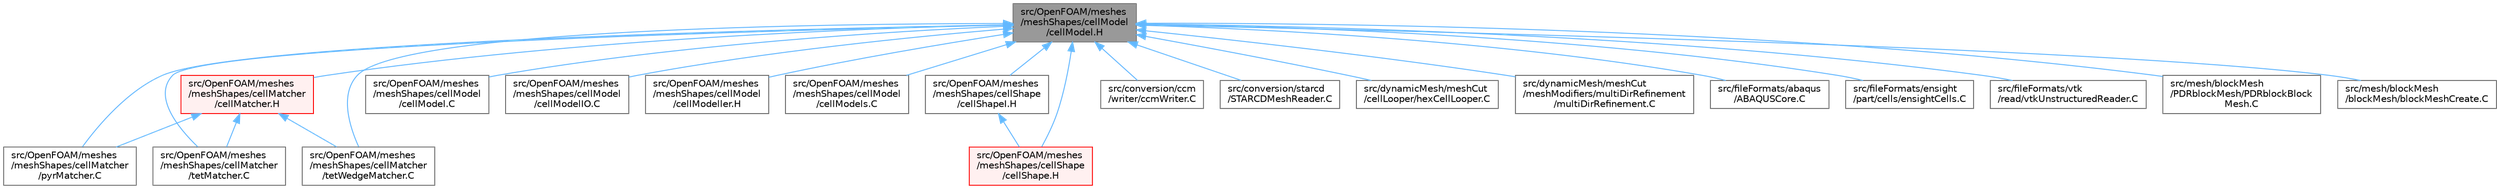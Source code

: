 digraph "src/OpenFOAM/meshes/meshShapes/cellModel/cellModel.H"
{
 // LATEX_PDF_SIZE
  bgcolor="transparent";
  edge [fontname=Helvetica,fontsize=10,labelfontname=Helvetica,labelfontsize=10];
  node [fontname=Helvetica,fontsize=10,shape=box,height=0.2,width=0.4];
  Node1 [id="Node000001",label="src/OpenFOAM/meshes\l/meshShapes/cellModel\l/cellModel.H",height=0.2,width=0.4,color="gray40", fillcolor="grey60", style="filled", fontcolor="black",tooltip=" "];
  Node1 -> Node2 [id="edge1_Node000001_Node000002",dir="back",color="steelblue1",style="solid",tooltip=" "];
  Node2 [id="Node000002",label="src/OpenFOAM/meshes\l/meshShapes/cellMatcher\l/cellMatcher.H",height=0.2,width=0.4,color="red", fillcolor="#FFF0F0", style="filled",URL="$cellMatcher_8H.html",tooltip=" "];
  Node2 -> Node20 [id="edge2_Node000002_Node000020",dir="back",color="steelblue1",style="solid",tooltip=" "];
  Node20 [id="Node000020",label="src/OpenFOAM/meshes\l/meshShapes/cellMatcher\l/pyrMatcher.C",height=0.2,width=0.4,color="grey40", fillcolor="white", style="filled",URL="$pyrMatcher_8C.html",tooltip=" "];
  Node2 -> Node22 [id="edge3_Node000002_Node000022",dir="back",color="steelblue1",style="solid",tooltip=" "];
  Node22 [id="Node000022",label="src/OpenFOAM/meshes\l/meshShapes/cellMatcher\l/tetMatcher.C",height=0.2,width=0.4,color="grey40", fillcolor="white", style="filled",URL="$tetMatcher_8C.html",tooltip=" "];
  Node2 -> Node27 [id="edge4_Node000002_Node000027",dir="back",color="steelblue1",style="solid",tooltip=" "];
  Node27 [id="Node000027",label="src/OpenFOAM/meshes\l/meshShapes/cellMatcher\l/tetWedgeMatcher.C",height=0.2,width=0.4,color="grey40", fillcolor="white", style="filled",URL="$tetWedgeMatcher_8C.html",tooltip=" "];
  Node1 -> Node20 [id="edge5_Node000001_Node000020",dir="back",color="steelblue1",style="solid",tooltip=" "];
  Node1 -> Node22 [id="edge6_Node000001_Node000022",dir="back",color="steelblue1",style="solid",tooltip=" "];
  Node1 -> Node27 [id="edge7_Node000001_Node000027",dir="back",color="steelblue1",style="solid",tooltip=" "];
  Node1 -> Node31 [id="edge8_Node000001_Node000031",dir="back",color="steelblue1",style="solid",tooltip=" "];
  Node31 [id="Node000031",label="src/OpenFOAM/meshes\l/meshShapes/cellModel\l/cellModel.C",height=0.2,width=0.4,color="grey40", fillcolor="white", style="filled",URL="$cellModel_8C.html",tooltip=" "];
  Node1 -> Node32 [id="edge9_Node000001_Node000032",dir="back",color="steelblue1",style="solid",tooltip=" "];
  Node32 [id="Node000032",label="src/OpenFOAM/meshes\l/meshShapes/cellModel\l/cellModelIO.C",height=0.2,width=0.4,color="grey40", fillcolor="white", style="filled",URL="$cellModelIO_8C.html",tooltip=" "];
  Node1 -> Node33 [id="edge10_Node000001_Node000033",dir="back",color="steelblue1",style="solid",tooltip=" "];
  Node33 [id="Node000033",label="src/OpenFOAM/meshes\l/meshShapes/cellModel\l/cellModeller.H",height=0.2,width=0.4,color="grey40", fillcolor="white", style="filled",URL="$cellModeller_8H.html",tooltip=" "];
  Node1 -> Node34 [id="edge11_Node000001_Node000034",dir="back",color="steelblue1",style="solid",tooltip=" "];
  Node34 [id="Node000034",label="src/OpenFOAM/meshes\l/meshShapes/cellModel\l/cellModels.C",height=0.2,width=0.4,color="grey40", fillcolor="white", style="filled",URL="$cellModels_8C.html",tooltip=" "];
  Node1 -> Node35 [id="edge12_Node000001_Node000035",dir="back",color="steelblue1",style="solid",tooltip=" "];
  Node35 [id="Node000035",label="src/OpenFOAM/meshes\l/meshShapes/cellShape\l/cellShape.H",height=0.2,width=0.4,color="red", fillcolor="#FFF0F0", style="filled",URL="$cellShape_8H.html",tooltip=" "];
  Node1 -> Node3833 [id="edge13_Node000001_Node003833",dir="back",color="steelblue1",style="solid",tooltip=" "];
  Node3833 [id="Node003833",label="src/OpenFOAM/meshes\l/meshShapes/cellShape\l/cellShapeI.H",height=0.2,width=0.4,color="grey40", fillcolor="white", style="filled",URL="$cellShapeI_8H.html",tooltip=" "];
  Node3833 -> Node35 [id="edge14_Node003833_Node000035",dir="back",color="steelblue1",style="solid",tooltip=" "];
  Node1 -> Node1009 [id="edge15_Node000001_Node001009",dir="back",color="steelblue1",style="solid",tooltip=" "];
  Node1009 [id="Node001009",label="src/conversion/ccm\l/writer/ccmWriter.C",height=0.2,width=0.4,color="grey40", fillcolor="white", style="filled",URL="$ccmWriter_8C.html",tooltip=" "];
  Node1 -> Node1006 [id="edge16_Node000001_Node001006",dir="back",color="steelblue1",style="solid",tooltip=" "];
  Node1006 [id="Node001006",label="src/conversion/starcd\l/STARCDMeshReader.C",height=0.2,width=0.4,color="grey40", fillcolor="white", style="filled",URL="$STARCDMeshReader_8C.html",tooltip=" "];
  Node1 -> Node1034 [id="edge17_Node000001_Node001034",dir="back",color="steelblue1",style="solid",tooltip=" "];
  Node1034 [id="Node001034",label="src/dynamicMesh/meshCut\l/cellLooper/hexCellLooper.C",height=0.2,width=0.4,color="grey40", fillcolor="white", style="filled",URL="$hexCellLooper_8C.html",tooltip=" "];
  Node1 -> Node1044 [id="edge18_Node000001_Node001044",dir="back",color="steelblue1",style="solid",tooltip=" "];
  Node1044 [id="Node001044",label="src/dynamicMesh/meshCut\l/meshModifiers/multiDirRefinement\l/multiDirRefinement.C",height=0.2,width=0.4,color="grey40", fillcolor="white", style="filled",URL="$multiDirRefinement_8C.html",tooltip=" "];
  Node1 -> Node3834 [id="edge19_Node000001_Node003834",dir="back",color="steelblue1",style="solid",tooltip=" "];
  Node3834 [id="Node003834",label="src/fileFormats/abaqus\l/ABAQUSCore.C",height=0.2,width=0.4,color="grey40", fillcolor="white", style="filled",URL="$ABAQUSCore_8C.html",tooltip=" "];
  Node1 -> Node1110 [id="edge20_Node000001_Node001110",dir="back",color="steelblue1",style="solid",tooltip=" "];
  Node1110 [id="Node001110",label="src/fileFormats/ensight\l/part/cells/ensightCells.C",height=0.2,width=0.4,color="grey40", fillcolor="white", style="filled",URL="$ensightCells_8C.html",tooltip=" "];
  Node1 -> Node3817 [id="edge21_Node000001_Node003817",dir="back",color="steelblue1",style="solid",tooltip=" "];
  Node3817 [id="Node003817",label="src/fileFormats/vtk\l/read/vtkUnstructuredReader.C",height=0.2,width=0.4,color="grey40", fillcolor="white", style="filled",URL="$vtkUnstructuredReader_8C.html",tooltip=" "];
  Node1 -> Node3535 [id="edge22_Node000001_Node003535",dir="back",color="steelblue1",style="solid",tooltip=" "];
  Node3535 [id="Node003535",label="src/mesh/blockMesh\l/PDRblockMesh/PDRblockBlock\lMesh.C",height=0.2,width=0.4,color="grey40", fillcolor="white", style="filled",URL="$PDRblockBlockMesh_8C.html",tooltip=" "];
  Node1 -> Node3540 [id="edge23_Node000001_Node003540",dir="back",color="steelblue1",style="solid",tooltip=" "];
  Node3540 [id="Node003540",label="src/mesh/blockMesh\l/blockMesh/blockMeshCreate.C",height=0.2,width=0.4,color="grey40", fillcolor="white", style="filled",URL="$blockMeshCreate_8C.html",tooltip=" "];
}

